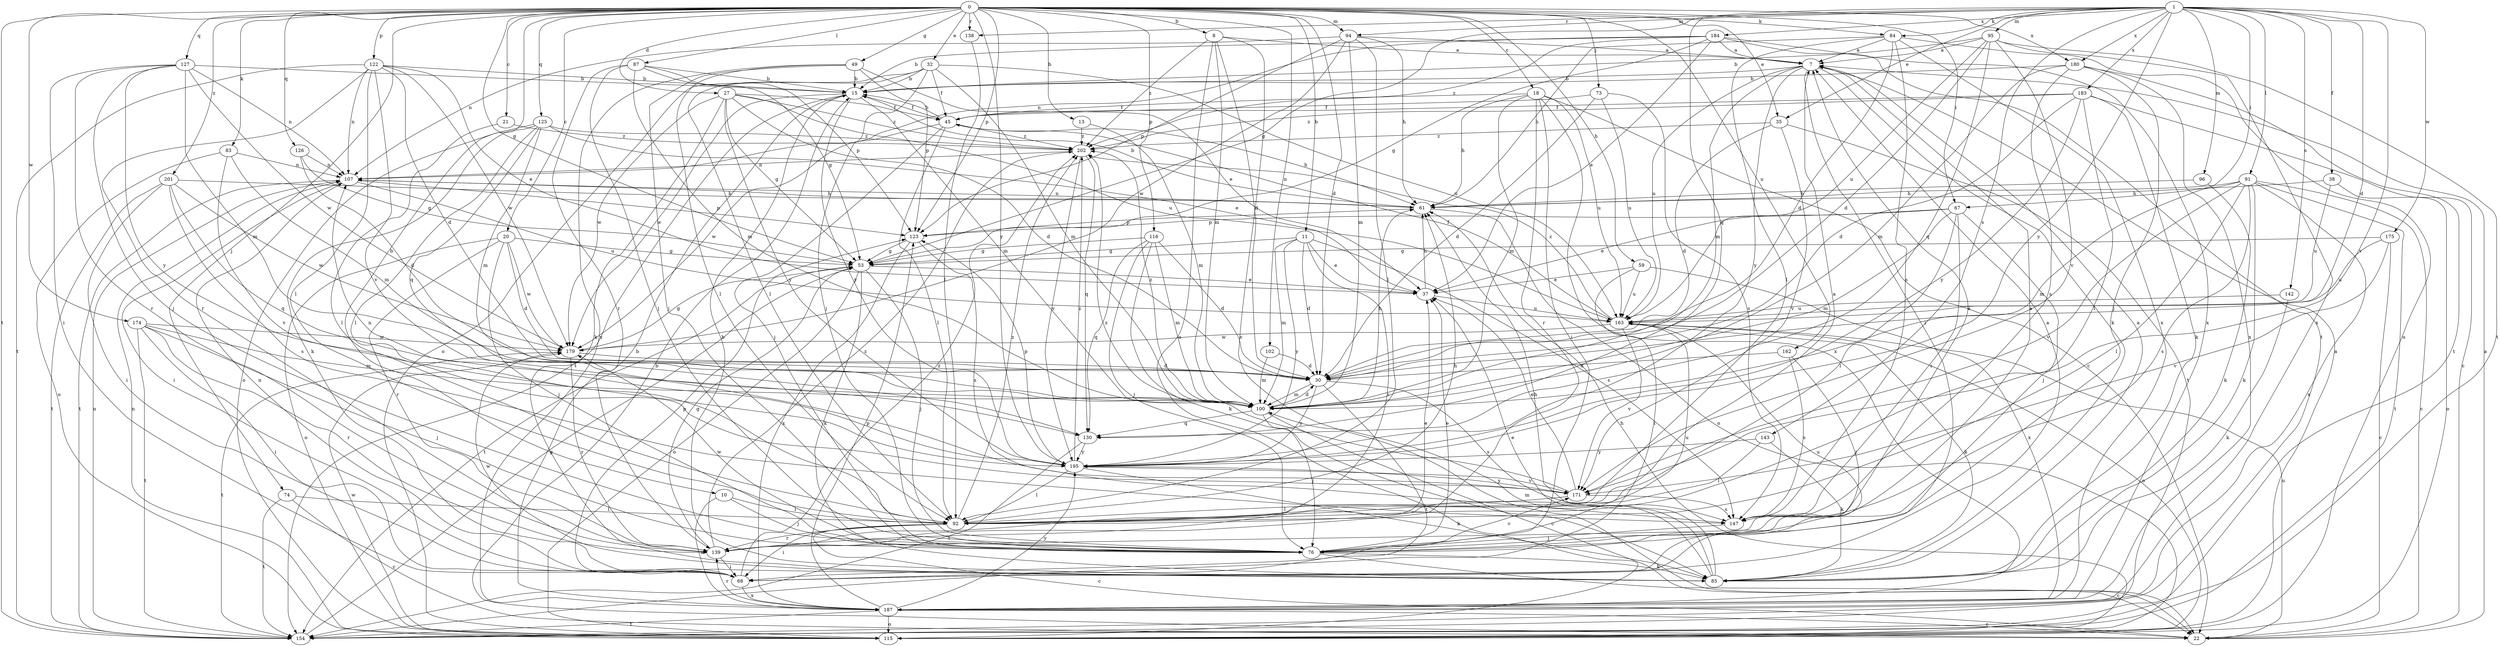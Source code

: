 strict digraph  {
0;
1;
7;
8;
10;
11;
13;
15;
18;
20;
21;
22;
27;
30;
32;
35;
37;
38;
45;
49;
53;
59;
61;
67;
68;
73;
74;
76;
83;
84;
85;
87;
91;
92;
94;
95;
96;
100;
102;
107;
115;
116;
122;
123;
125;
126;
127;
130;
138;
139;
142;
143;
147;
154;
162;
163;
171;
174;
175;
179;
180;
183;
184;
187;
195;
201;
202;
0 -> 8  [label=b];
0 -> 10  [label=b];
0 -> 11  [label=b];
0 -> 13  [label=b];
0 -> 18  [label=c];
0 -> 20  [label=c];
0 -> 21  [label=c];
0 -> 27  [label=d];
0 -> 30  [label=d];
0 -> 32  [label=e];
0 -> 35  [label=e];
0 -> 49  [label=g];
0 -> 53  [label=g];
0 -> 59  [label=h];
0 -> 67  [label=i];
0 -> 73  [label=j];
0 -> 74  [label=j];
0 -> 83  [label=k];
0 -> 84  [label=k];
0 -> 87  [label=l];
0 -> 94  [label=m];
0 -> 102  [label=n];
0 -> 116  [label=p];
0 -> 122  [label=p];
0 -> 123  [label=p];
0 -> 125  [label=q];
0 -> 126  [label=q];
0 -> 127  [label=q];
0 -> 138  [label=r];
0 -> 154  [label=t];
0 -> 162  [label=u];
0 -> 174  [label=w];
0 -> 180  [label=x];
0 -> 195  [label=y];
0 -> 201  [label=z];
1 -> 30  [label=d];
1 -> 35  [label=e];
1 -> 38  [label=f];
1 -> 53  [label=g];
1 -> 67  [label=i];
1 -> 84  [label=k];
1 -> 91  [label=l];
1 -> 94  [label=m];
1 -> 95  [label=m];
1 -> 96  [label=m];
1 -> 130  [label=q];
1 -> 138  [label=r];
1 -> 142  [label=s];
1 -> 143  [label=s];
1 -> 171  [label=v];
1 -> 175  [label=w];
1 -> 180  [label=x];
1 -> 183  [label=x];
1 -> 184  [label=x];
1 -> 195  [label=y];
7 -> 15  [label=b];
7 -> 68  [label=i];
7 -> 85  [label=k];
7 -> 100  [label=m];
7 -> 163  [label=u];
7 -> 195  [label=y];
8 -> 7  [label=a];
8 -> 22  [label=c];
8 -> 30  [label=d];
8 -> 100  [label=m];
8 -> 115  [label=o];
8 -> 202  [label=z];
10 -> 76  [label=j];
10 -> 92  [label=l];
10 -> 187  [label=x];
11 -> 30  [label=d];
11 -> 37  [label=e];
11 -> 53  [label=g];
11 -> 100  [label=m];
11 -> 139  [label=r];
11 -> 147  [label=s];
11 -> 195  [label=y];
13 -> 100  [label=m];
13 -> 202  [label=z];
15 -> 45  [label=f];
15 -> 100  [label=m];
15 -> 154  [label=t];
15 -> 179  [label=w];
15 -> 195  [label=y];
18 -> 22  [label=c];
18 -> 45  [label=f];
18 -> 61  [label=h];
18 -> 68  [label=i];
18 -> 100  [label=m];
18 -> 139  [label=r];
18 -> 163  [label=u];
18 -> 187  [label=x];
20 -> 30  [label=d];
20 -> 53  [label=g];
20 -> 76  [label=j];
20 -> 115  [label=o];
20 -> 139  [label=r];
20 -> 179  [label=w];
21 -> 92  [label=l];
21 -> 202  [label=z];
22 -> 7  [label=a];
22 -> 15  [label=b];
22 -> 163  [label=u];
27 -> 30  [label=d];
27 -> 45  [label=f];
27 -> 53  [label=g];
27 -> 85  [label=k];
27 -> 163  [label=u];
27 -> 179  [label=w];
27 -> 195  [label=y];
27 -> 202  [label=z];
30 -> 100  [label=m];
30 -> 147  [label=s];
30 -> 154  [label=t];
30 -> 195  [label=y];
32 -> 15  [label=b];
32 -> 45  [label=f];
32 -> 76  [label=j];
32 -> 92  [label=l];
32 -> 100  [label=m];
32 -> 115  [label=o];
32 -> 163  [label=u];
35 -> 30  [label=d];
35 -> 154  [label=t];
35 -> 171  [label=v];
35 -> 202  [label=z];
37 -> 61  [label=h];
37 -> 163  [label=u];
38 -> 61  [label=h];
38 -> 115  [label=o];
38 -> 163  [label=u];
45 -> 15  [label=b];
45 -> 61  [label=h];
45 -> 76  [label=j];
45 -> 92  [label=l];
45 -> 179  [label=w];
45 -> 202  [label=z];
49 -> 15  [label=b];
49 -> 37  [label=e];
49 -> 76  [label=j];
49 -> 92  [label=l];
49 -> 123  [label=p];
49 -> 187  [label=x];
53 -> 37  [label=e];
53 -> 76  [label=j];
53 -> 85  [label=k];
53 -> 115  [label=o];
53 -> 154  [label=t];
59 -> 37  [label=e];
59 -> 68  [label=i];
59 -> 163  [label=u];
59 -> 187  [label=x];
61 -> 15  [label=b];
61 -> 107  [label=n];
61 -> 115  [label=o];
61 -> 123  [label=p];
67 -> 37  [label=e];
67 -> 76  [label=j];
67 -> 92  [label=l];
67 -> 100  [label=m];
67 -> 123  [label=p];
67 -> 147  [label=s];
68 -> 7  [label=a];
68 -> 107  [label=n];
68 -> 123  [label=p];
68 -> 163  [label=u];
68 -> 187  [label=x];
68 -> 202  [label=z];
73 -> 30  [label=d];
73 -> 45  [label=f];
73 -> 147  [label=s];
73 -> 163  [label=u];
74 -> 22  [label=c];
74 -> 92  [label=l];
74 -> 154  [label=t];
76 -> 7  [label=a];
76 -> 22  [label=c];
76 -> 37  [label=e];
76 -> 85  [label=k];
76 -> 163  [label=u];
76 -> 171  [label=v];
76 -> 179  [label=w];
83 -> 100  [label=m];
83 -> 107  [label=n];
83 -> 115  [label=o];
83 -> 171  [label=v];
84 -> 7  [label=a];
84 -> 30  [label=d];
84 -> 61  [label=h];
84 -> 92  [label=l];
84 -> 115  [label=o];
84 -> 147  [label=s];
84 -> 187  [label=x];
85 -> 7  [label=a];
85 -> 15  [label=b];
85 -> 37  [label=e];
85 -> 61  [label=h];
85 -> 100  [label=m];
85 -> 179  [label=w];
87 -> 15  [label=b];
87 -> 53  [label=g];
87 -> 76  [label=j];
87 -> 100  [label=m];
87 -> 123  [label=p];
87 -> 139  [label=r];
91 -> 22  [label=c];
91 -> 61  [label=h];
91 -> 85  [label=k];
91 -> 92  [label=l];
91 -> 100  [label=m];
91 -> 147  [label=s];
91 -> 154  [label=t];
91 -> 171  [label=v];
91 -> 187  [label=x];
92 -> 7  [label=a];
92 -> 22  [label=c];
92 -> 61  [label=h];
92 -> 68  [label=i];
92 -> 139  [label=r];
92 -> 202  [label=z];
94 -> 7  [label=a];
94 -> 61  [label=h];
94 -> 92  [label=l];
94 -> 100  [label=m];
94 -> 107  [label=n];
94 -> 123  [label=p];
94 -> 179  [label=w];
95 -> 7  [label=a];
95 -> 15  [label=b];
95 -> 30  [label=d];
95 -> 130  [label=q];
95 -> 154  [label=t];
95 -> 163  [label=u];
95 -> 171  [label=v];
95 -> 187  [label=x];
96 -> 61  [label=h];
96 -> 85  [label=k];
100 -> 22  [label=c];
100 -> 30  [label=d];
100 -> 61  [label=h];
100 -> 76  [label=j];
100 -> 130  [label=q];
100 -> 202  [label=z];
102 -> 30  [label=d];
102 -> 100  [label=m];
107 -> 61  [label=h];
107 -> 68  [label=i];
107 -> 123  [label=p];
107 -> 154  [label=t];
107 -> 163  [label=u];
115 -> 7  [label=a];
115 -> 61  [label=h];
115 -> 107  [label=n];
115 -> 179  [label=w];
116 -> 30  [label=d];
116 -> 53  [label=g];
116 -> 76  [label=j];
116 -> 85  [label=k];
116 -> 100  [label=m];
116 -> 130  [label=q];
122 -> 15  [label=b];
122 -> 30  [label=d];
122 -> 37  [label=e];
122 -> 92  [label=l];
122 -> 107  [label=n];
122 -> 139  [label=r];
122 -> 154  [label=t];
122 -> 171  [label=v];
122 -> 179  [label=w];
123 -> 53  [label=g];
123 -> 147  [label=s];
123 -> 187  [label=x];
125 -> 37  [label=e];
125 -> 85  [label=k];
125 -> 92  [label=l];
125 -> 100  [label=m];
125 -> 115  [label=o];
125 -> 130  [label=q];
125 -> 202  [label=z];
126 -> 30  [label=d];
126 -> 53  [label=g];
126 -> 107  [label=n];
127 -> 15  [label=b];
127 -> 68  [label=i];
127 -> 76  [label=j];
127 -> 100  [label=m];
127 -> 107  [label=n];
127 -> 139  [label=r];
127 -> 179  [label=w];
127 -> 195  [label=y];
130 -> 154  [label=t];
130 -> 195  [label=y];
138 -> 92  [label=l];
139 -> 7  [label=a];
139 -> 37  [label=e];
139 -> 53  [label=g];
139 -> 68  [label=i];
139 -> 202  [label=z];
142 -> 85  [label=k];
142 -> 163  [label=u];
143 -> 85  [label=k];
143 -> 92  [label=l];
143 -> 195  [label=y];
147 -> 76  [label=j];
154 -> 53  [label=g];
154 -> 107  [label=n];
162 -> 30  [label=d];
162 -> 76  [label=j];
162 -> 147  [label=s];
163 -> 45  [label=f];
163 -> 85  [label=k];
163 -> 115  [label=o];
163 -> 171  [label=v];
163 -> 179  [label=w];
163 -> 202  [label=z];
171 -> 37  [label=e];
171 -> 92  [label=l];
171 -> 147  [label=s];
171 -> 195  [label=y];
171 -> 202  [label=z];
174 -> 68  [label=i];
174 -> 76  [label=j];
174 -> 100  [label=m];
174 -> 139  [label=r];
174 -> 154  [label=t];
174 -> 179  [label=w];
175 -> 22  [label=c];
175 -> 53  [label=g];
175 -> 163  [label=u];
175 -> 171  [label=v];
179 -> 30  [label=d];
179 -> 53  [label=g];
179 -> 139  [label=r];
179 -> 154  [label=t];
180 -> 15  [label=b];
180 -> 76  [label=j];
180 -> 100  [label=m];
180 -> 147  [label=s];
180 -> 154  [label=t];
180 -> 187  [label=x];
183 -> 22  [label=c];
183 -> 30  [label=d];
183 -> 45  [label=f];
183 -> 85  [label=k];
183 -> 92  [label=l];
183 -> 195  [label=y];
183 -> 202  [label=z];
184 -> 7  [label=a];
184 -> 15  [label=b];
184 -> 37  [label=e];
184 -> 53  [label=g];
184 -> 107  [label=n];
184 -> 154  [label=t];
184 -> 187  [label=x];
184 -> 202  [label=z];
187 -> 15  [label=b];
187 -> 22  [label=c];
187 -> 115  [label=o];
187 -> 123  [label=p];
187 -> 139  [label=r];
187 -> 154  [label=t];
187 -> 195  [label=y];
195 -> 85  [label=k];
195 -> 92  [label=l];
195 -> 107  [label=n];
195 -> 123  [label=p];
195 -> 171  [label=v];
195 -> 202  [label=z];
201 -> 61  [label=h];
201 -> 68  [label=i];
201 -> 130  [label=q];
201 -> 147  [label=s];
201 -> 154  [label=t];
201 -> 179  [label=w];
202 -> 107  [label=n];
202 -> 130  [label=q];
202 -> 195  [label=y];
}
